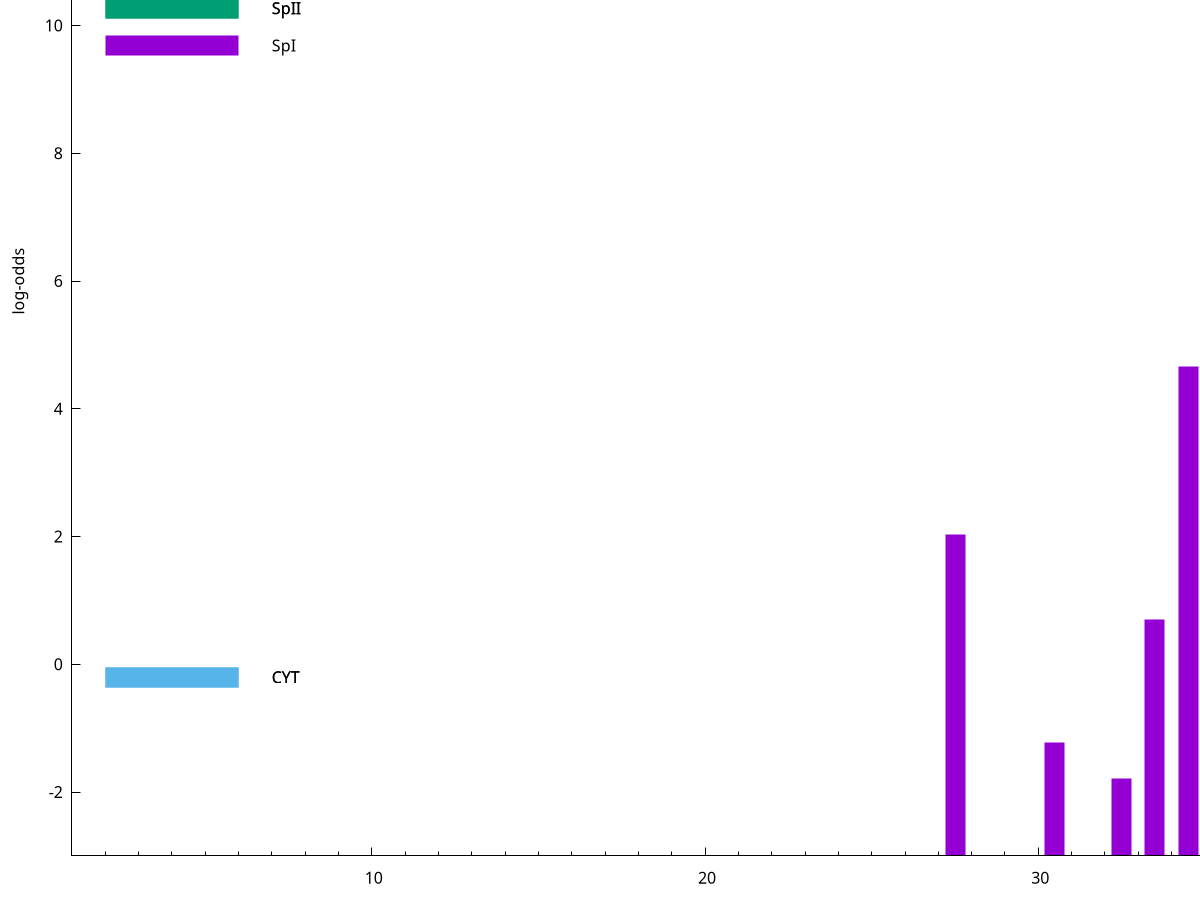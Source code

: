set title "LipoP predictions for SRR3987126.gff"
set size 2., 1.4
set xrange [1:70] 
set mxtics 10
set yrange [-3:15]
set y2range [0:18]
set ylabel "log-odds"
set term postscript eps color solid "Helvetica" 30
set output "SRR3987126.gff43.eps"
set arrow from 2,10.2718 to 6,10.2718 nohead lt 2 lw 20
set label "SpII" at 7,10.2718
set arrow from 2,9.68833 to 6,9.68833 nohead lt 1 lw 20
set label "SpI" at 7,9.68833
set arrow from 2,-0.200913 to 6,-0.200913 nohead lt 3 lw 20
set label "CYT" at 7,-0.200913
set arrow from 2,-0.200913 to 6,-0.200913 nohead lt 3 lw 20
set label "CYT" at 7,-0.200913
set arrow from 2,10.2718 to 6,10.2718 nohead lt 2 lw 20
set label "SpII" at 7,10.2718
# NOTE: The scores below are the log-odds scores with the threshold
# NOTE: subtracted (a hack to make gnuplot make the histogram all
# NOTE: look nice).
plot "-" axes x1y2 title "" with impulses lt 2 lw 20, "-" axes x1y2 title "" with impulses lt 1 lw 20
36.500000 13.271800
e
40.500000 12.055520
36.500000 9.775830
38.500000 9.146820
39.500000 8.870070
34.500000 7.660180
37.500000 6.261480
35.500000 5.837510
42.500000 5.136110
27.500000 5.036690
33.500000 3.706923
41.500000 2.940671
30.500000 1.778910
32.500000 1.213250
43.500000 0.019420
e
exit
